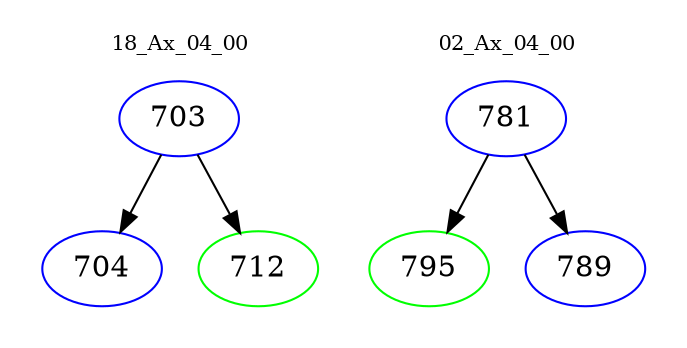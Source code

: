 digraph{
subgraph cluster_0 {
color = white
label = "18_Ax_04_00";
fontsize=10;
T0_703 [label="703", color="blue"]
T0_703 -> T0_704 [color="black"]
T0_704 [label="704", color="blue"]
T0_703 -> T0_712 [color="black"]
T0_712 [label="712", color="green"]
}
subgraph cluster_1 {
color = white
label = "02_Ax_04_00";
fontsize=10;
T1_781 [label="781", color="blue"]
T1_781 -> T1_795 [color="black"]
T1_795 [label="795", color="green"]
T1_781 -> T1_789 [color="black"]
T1_789 [label="789", color="blue"]
}
}
